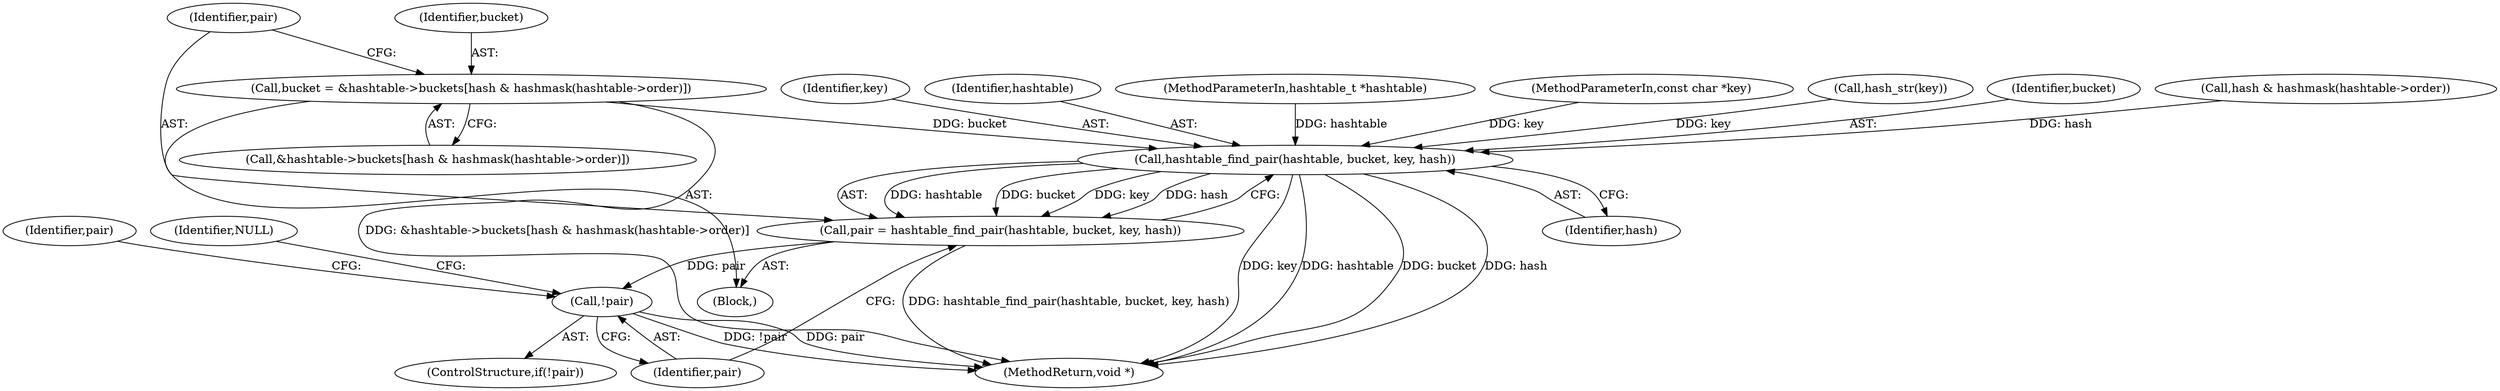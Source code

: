 digraph "0_jansson_8f80c2d83808150724d31793e6ade92749b1faa4_5@array" {
"1000111" [label="(Call,bucket = &hashtable->buckets[hash & hashmask(hashtable->order)])"];
"1000126" [label="(Call,hashtable_find_pair(hashtable, bucket, key, hash))"];
"1000124" [label="(Call,pair = hashtable_find_pair(hashtable, bucket, key, hash))"];
"1000132" [label="(Call,!pair)"];
"1000133" [label="(Identifier,pair)"];
"1000124" [label="(Call,pair = hashtable_find_pair(hashtable, bucket, key, hash))"];
"1000128" [label="(Identifier,bucket)"];
"1000141" [label="(MethodReturn,void *)"];
"1000118" [label="(Call,hash & hashmask(hashtable->order))"];
"1000125" [label="(Identifier,pair)"];
"1000129" [label="(Identifier,key)"];
"1000127" [label="(Identifier,hashtable)"];
"1000126" [label="(Call,hashtable_find_pair(hashtable, bucket, key, hash))"];
"1000130" [label="(Identifier,hash)"];
"1000135" [label="(Identifier,NULL)"];
"1000103" [label="(Block,)"];
"1000112" [label="(Identifier,bucket)"];
"1000111" [label="(Call,bucket = &hashtable->buckets[hash & hashmask(hashtable->order)])"];
"1000101" [label="(MethodParameterIn,hashtable_t *hashtable)"];
"1000139" [label="(Identifier,pair)"];
"1000102" [label="(MethodParameterIn,const char *key)"];
"1000113" [label="(Call,&hashtable->buckets[hash & hashmask(hashtable->order)])"];
"1000109" [label="(Call,hash_str(key))"];
"1000132" [label="(Call,!pair)"];
"1000131" [label="(ControlStructure,if(!pair))"];
"1000111" -> "1000103"  [label="AST: "];
"1000111" -> "1000113"  [label="CFG: "];
"1000112" -> "1000111"  [label="AST: "];
"1000113" -> "1000111"  [label="AST: "];
"1000125" -> "1000111"  [label="CFG: "];
"1000111" -> "1000141"  [label="DDG: &hashtable->buckets[hash & hashmask(hashtable->order)]"];
"1000111" -> "1000126"  [label="DDG: bucket"];
"1000126" -> "1000124"  [label="AST: "];
"1000126" -> "1000130"  [label="CFG: "];
"1000127" -> "1000126"  [label="AST: "];
"1000128" -> "1000126"  [label="AST: "];
"1000129" -> "1000126"  [label="AST: "];
"1000130" -> "1000126"  [label="AST: "];
"1000124" -> "1000126"  [label="CFG: "];
"1000126" -> "1000141"  [label="DDG: key"];
"1000126" -> "1000141"  [label="DDG: hashtable"];
"1000126" -> "1000141"  [label="DDG: bucket"];
"1000126" -> "1000141"  [label="DDG: hash"];
"1000126" -> "1000124"  [label="DDG: hashtable"];
"1000126" -> "1000124"  [label="DDG: bucket"];
"1000126" -> "1000124"  [label="DDG: key"];
"1000126" -> "1000124"  [label="DDG: hash"];
"1000101" -> "1000126"  [label="DDG: hashtable"];
"1000109" -> "1000126"  [label="DDG: key"];
"1000102" -> "1000126"  [label="DDG: key"];
"1000118" -> "1000126"  [label="DDG: hash"];
"1000124" -> "1000103"  [label="AST: "];
"1000125" -> "1000124"  [label="AST: "];
"1000133" -> "1000124"  [label="CFG: "];
"1000124" -> "1000141"  [label="DDG: hashtable_find_pair(hashtable, bucket, key, hash)"];
"1000124" -> "1000132"  [label="DDG: pair"];
"1000132" -> "1000131"  [label="AST: "];
"1000132" -> "1000133"  [label="CFG: "];
"1000133" -> "1000132"  [label="AST: "];
"1000135" -> "1000132"  [label="CFG: "];
"1000139" -> "1000132"  [label="CFG: "];
"1000132" -> "1000141"  [label="DDG: !pair"];
"1000132" -> "1000141"  [label="DDG: pair"];
}
